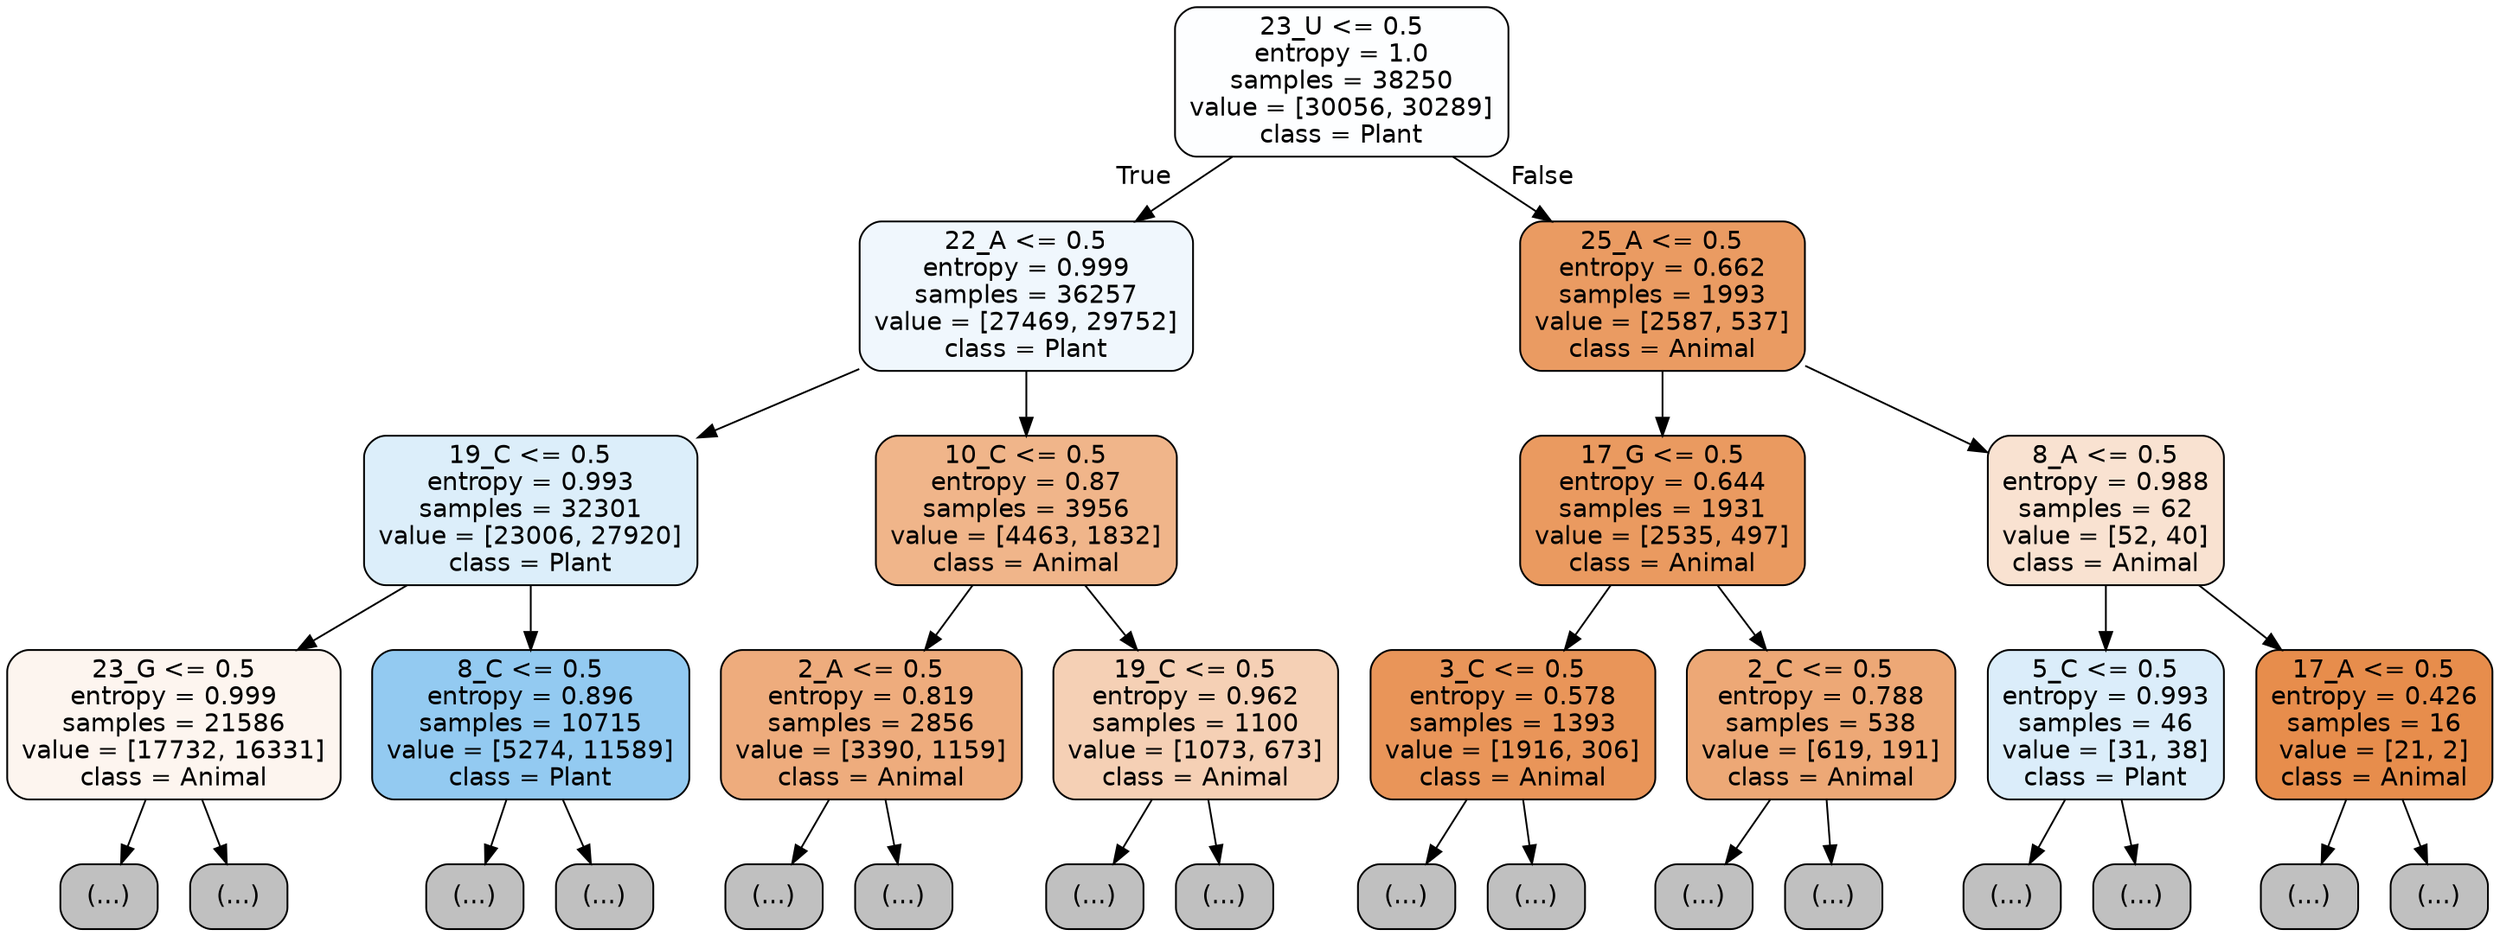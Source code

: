 digraph Tree {
node [shape=box, style="filled, rounded", color="black", fontname="helvetica"] ;
edge [fontname="helvetica"] ;
0 [label="23_U <= 0.5\nentropy = 1.0\nsamples = 38250\nvalue = [30056, 30289]\nclass = Plant", fillcolor="#fdfeff"] ;
1 [label="22_A <= 0.5\nentropy = 0.999\nsamples = 36257\nvalue = [27469, 29752]\nclass = Plant", fillcolor="#f0f7fd"] ;
0 -> 1 [labeldistance=2.5, labelangle=45, headlabel="True"] ;
2 [label="19_C <= 0.5\nentropy = 0.993\nsamples = 32301\nvalue = [23006, 27920]\nclass = Plant", fillcolor="#dceefa"] ;
1 -> 2 ;
3 [label="23_G <= 0.5\nentropy = 0.999\nsamples = 21586\nvalue = [17732, 16331]\nclass = Animal", fillcolor="#fdf5ef"] ;
2 -> 3 ;
4 [label="(...)", fillcolor="#C0C0C0"] ;
3 -> 4 ;
10191 [label="(...)", fillcolor="#C0C0C0"] ;
3 -> 10191 ;
10654 [label="8_C <= 0.5\nentropy = 0.896\nsamples = 10715\nvalue = [5274, 11589]\nclass = Plant", fillcolor="#93caf1"] ;
2 -> 10654 ;
10655 [label="(...)", fillcolor="#C0C0C0"] ;
10654 -> 10655 ;
13292 [label="(...)", fillcolor="#C0C0C0"] ;
10654 -> 13292 ;
14085 [label="10_C <= 0.5\nentropy = 0.87\nsamples = 3956\nvalue = [4463, 1832]\nclass = Animal", fillcolor="#f0b58a"] ;
1 -> 14085 ;
14086 [label="2_A <= 0.5\nentropy = 0.819\nsamples = 2856\nvalue = [3390, 1159]\nclass = Animal", fillcolor="#eeac7d"] ;
14085 -> 14086 ;
14087 [label="(...)", fillcolor="#C0C0C0"] ;
14086 -> 14087 ;
15154 [label="(...)", fillcolor="#C0C0C0"] ;
14086 -> 15154 ;
15527 [label="19_C <= 0.5\nentropy = 0.962\nsamples = 1100\nvalue = [1073, 673]\nclass = Animal", fillcolor="#f5d0b5"] ;
14085 -> 15527 ;
15528 [label="(...)", fillcolor="#C0C0C0"] ;
15527 -> 15528 ;
15771 [label="(...)", fillcolor="#C0C0C0"] ;
15527 -> 15771 ;
15918 [label="25_A <= 0.5\nentropy = 0.662\nsamples = 1993\nvalue = [2587, 537]\nclass = Animal", fillcolor="#ea9b62"] ;
0 -> 15918 [labeldistance=2.5, labelangle=-45, headlabel="False"] ;
15919 [label="17_G <= 0.5\nentropy = 0.644\nsamples = 1931\nvalue = [2535, 497]\nclass = Animal", fillcolor="#ea9a60"] ;
15918 -> 15919 ;
15920 [label="3_C <= 0.5\nentropy = 0.578\nsamples = 1393\nvalue = [1916, 306]\nclass = Animal", fillcolor="#e99559"] ;
15919 -> 15920 ;
15921 [label="(...)", fillcolor="#C0C0C0"] ;
15920 -> 15921 ;
16282 [label="(...)", fillcolor="#C0C0C0"] ;
15920 -> 16282 ;
16403 [label="2_C <= 0.5\nentropy = 0.788\nsamples = 538\nvalue = [619, 191]\nclass = Animal", fillcolor="#eda876"] ;
15919 -> 16403 ;
16404 [label="(...)", fillcolor="#C0C0C0"] ;
16403 -> 16404 ;
16581 [label="(...)", fillcolor="#C0C0C0"] ;
16403 -> 16581 ;
16624 [label="8_A <= 0.5\nentropy = 0.988\nsamples = 62\nvalue = [52, 40]\nclass = Animal", fillcolor="#f9e2d1"] ;
15918 -> 16624 ;
16625 [label="5_C <= 0.5\nentropy = 0.993\nsamples = 46\nvalue = [31, 38]\nclass = Plant", fillcolor="#dbedfa"] ;
16624 -> 16625 ;
16626 [label="(...)", fillcolor="#C0C0C0"] ;
16625 -> 16626 ;
16647 [label="(...)", fillcolor="#C0C0C0"] ;
16625 -> 16647 ;
16656 [label="17_A <= 0.5\nentropy = 0.426\nsamples = 16\nvalue = [21, 2]\nclass = Animal", fillcolor="#e78d4c"] ;
16624 -> 16656 ;
16657 [label="(...)", fillcolor="#C0C0C0"] ;
16656 -> 16657 ;
16664 [label="(...)", fillcolor="#C0C0C0"] ;
16656 -> 16664 ;
}